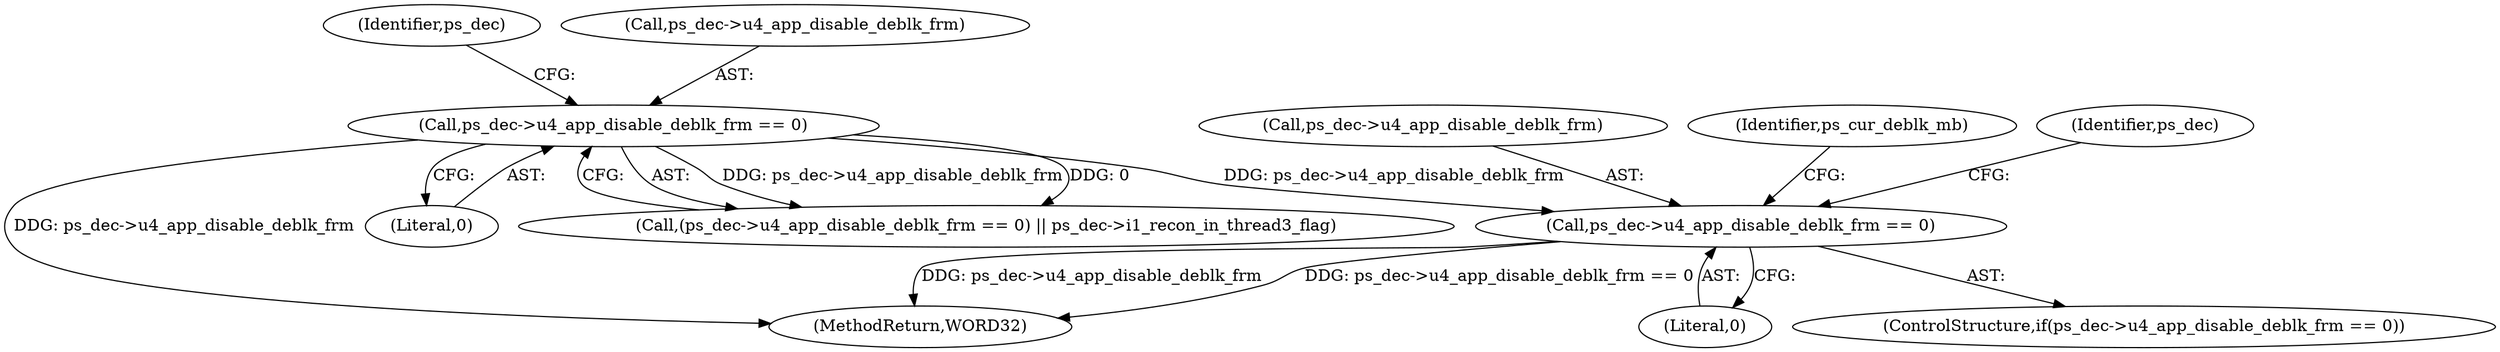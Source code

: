 digraph "0_Android_4a524d3a8ae9aa20c36430008e6bd429443f8f1d_1@pointer" {
"1001002" [label="(Call,ps_dec->u4_app_disable_deblk_frm == 0)"];
"1000429" [label="(Call,ps_dec->u4_app_disable_deblk_frm == 0)"];
"1001003" [label="(Call,ps_dec->u4_app_disable_deblk_frm)"];
"1000435" [label="(Identifier,ps_dec)"];
"1000430" [label="(Call,ps_dec->u4_app_disable_deblk_frm)"];
"1000428" [label="(Call,(ps_dec->u4_app_disable_deblk_frm == 0) || ps_dec->i1_recon_in_thread3_flag)"];
"1001009" [label="(Identifier,ps_cur_deblk_mb)"];
"1001002" [label="(Call,ps_dec->u4_app_disable_deblk_frm == 0)"];
"1001006" [label="(Literal,0)"];
"1001284" [label="(MethodReturn,WORD32)"];
"1000429" [label="(Call,ps_dec->u4_app_disable_deblk_frm == 0)"];
"1001019" [label="(Identifier,ps_dec)"];
"1000433" [label="(Literal,0)"];
"1001001" [label="(ControlStructure,if(ps_dec->u4_app_disable_deblk_frm == 0))"];
"1001002" -> "1001001"  [label="AST: "];
"1001002" -> "1001006"  [label="CFG: "];
"1001003" -> "1001002"  [label="AST: "];
"1001006" -> "1001002"  [label="AST: "];
"1001009" -> "1001002"  [label="CFG: "];
"1001019" -> "1001002"  [label="CFG: "];
"1001002" -> "1001284"  [label="DDG: ps_dec->u4_app_disable_deblk_frm"];
"1001002" -> "1001284"  [label="DDG: ps_dec->u4_app_disable_deblk_frm == 0"];
"1000429" -> "1001002"  [label="DDG: ps_dec->u4_app_disable_deblk_frm"];
"1000429" -> "1000428"  [label="AST: "];
"1000429" -> "1000433"  [label="CFG: "];
"1000430" -> "1000429"  [label="AST: "];
"1000433" -> "1000429"  [label="AST: "];
"1000435" -> "1000429"  [label="CFG: "];
"1000428" -> "1000429"  [label="CFG: "];
"1000429" -> "1001284"  [label="DDG: ps_dec->u4_app_disable_deblk_frm"];
"1000429" -> "1000428"  [label="DDG: ps_dec->u4_app_disable_deblk_frm"];
"1000429" -> "1000428"  [label="DDG: 0"];
}
